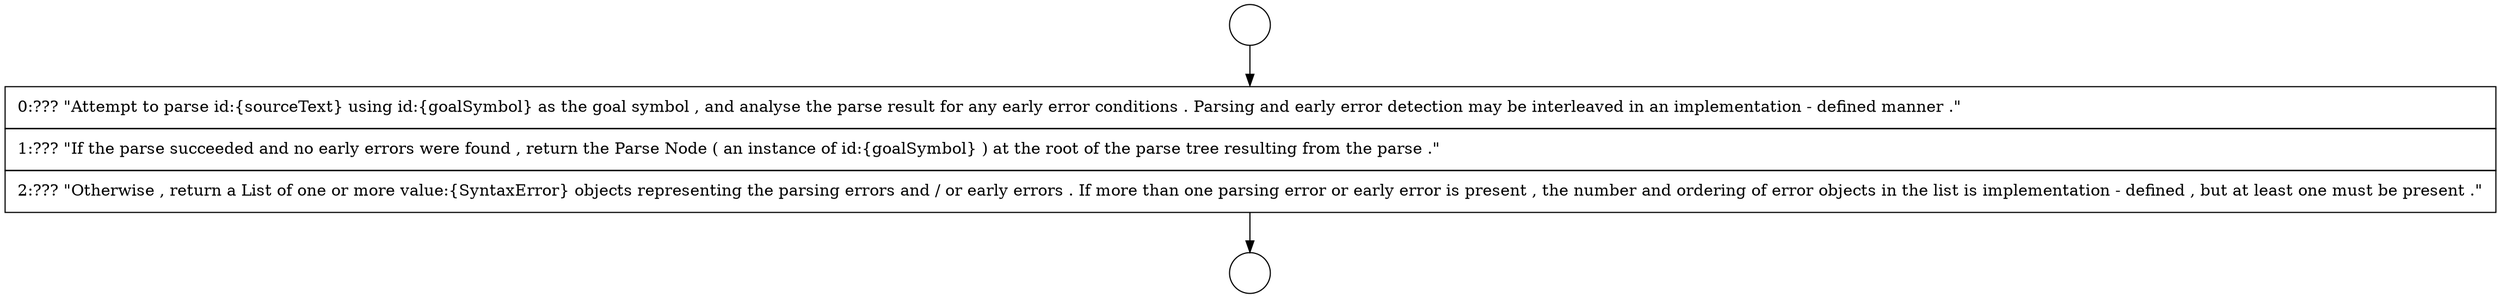 digraph {
  node3597 [shape=circle label=" " color="black" fillcolor="white" style=filled]
  node3599 [shape=none, margin=0, label=<<font color="black">
    <table border="0" cellborder="1" cellspacing="0" cellpadding="10">
      <tr><td align="left">0:??? &quot;Attempt to parse id:{sourceText} using id:{goalSymbol} as the goal symbol , and analyse the parse result for any early error conditions . Parsing and early error detection may be interleaved in an implementation - defined manner .&quot;</td></tr>
      <tr><td align="left">1:??? &quot;If the parse succeeded and no early errors were found , return the Parse Node ( an instance of id:{goalSymbol} ) at the root of the parse tree resulting from the parse .&quot;</td></tr>
      <tr><td align="left">2:??? &quot;Otherwise , return a List of one or more value:{SyntaxError} objects representing the parsing errors and / or early errors . If more than one parsing error or early error is present , the number and ordering of error objects in the list is implementation - defined , but at least one must be present .&quot;</td></tr>
    </table>
  </font>> color="black" fillcolor="white" style=filled]
  node3598 [shape=circle label=" " color="black" fillcolor="white" style=filled]
  node3597 -> node3599 [ color="black"]
  node3599 -> node3598 [ color="black"]
}
